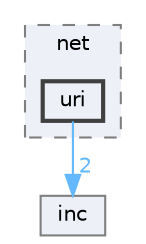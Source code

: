 digraph "/Users/mylhyz/Downloads/libupnp-1.14.18/upnp/src/genlib/net/uri"
{
 // LATEX_PDF_SIZE
  bgcolor="transparent";
  edge [fontname=Helvetica,fontsize=10,labelfontname=Helvetica,labelfontsize=10];
  node [fontname=Helvetica,fontsize=10,shape=box,height=0.2,width=0.4];
  compound=true
  subgraph clusterdir_fc9cfb719955386ce36d6a68d40f3780 {
    graph [ bgcolor="#edf0f7", pencolor="grey50", label="net", fontname=Helvetica,fontsize=10 style="filled,dashed", URL="dir_fc9cfb719955386ce36d6a68d40f3780.html",tooltip=""]
  dir_13f8df19b682c2454d677b664a2c1a45 [label="uri", fillcolor="#edf0f7", color="grey25", style="filled,bold", URL="dir_13f8df19b682c2454d677b664a2c1a45.html",tooltip=""];
  }
  dir_be5f34028fa5c62f24311a29a5bbedc5 [label="inc", fillcolor="#edf0f7", color="grey50", style="filled", URL="dir_be5f34028fa5c62f24311a29a5bbedc5.html",tooltip=""];
  dir_13f8df19b682c2454d677b664a2c1a45->dir_be5f34028fa5c62f24311a29a5bbedc5 [headlabel="2", labeldistance=1.5 headhref="dir_000023_000010.html" href="dir_000023_000010.html" color="steelblue1" fontcolor="steelblue1"];
}
